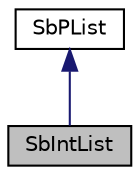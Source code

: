 digraph "SbIntList"
{
 // LATEX_PDF_SIZE
  edge [fontname="Helvetica",fontsize="10",labelfontname="Helvetica",labelfontsize="10"];
  node [fontname="Helvetica",fontsize="10",shape=record];
  Node1 [label="SbIntList",height=0.2,width=0.4,color="black", fillcolor="grey75", style="filled", fontcolor="black",tooltip="The SbIntList class is a container for integer numbers."];
  Node2 -> Node1 [dir="back",color="midnightblue",fontsize="10",style="solid",fontname="Helvetica"];
  Node2 [label="SbPList",height=0.2,width=0.4,color="black", fillcolor="white", style="filled",URL="$classSbPList.html",tooltip="The SbPList class is a container class for void pointers."];
}
